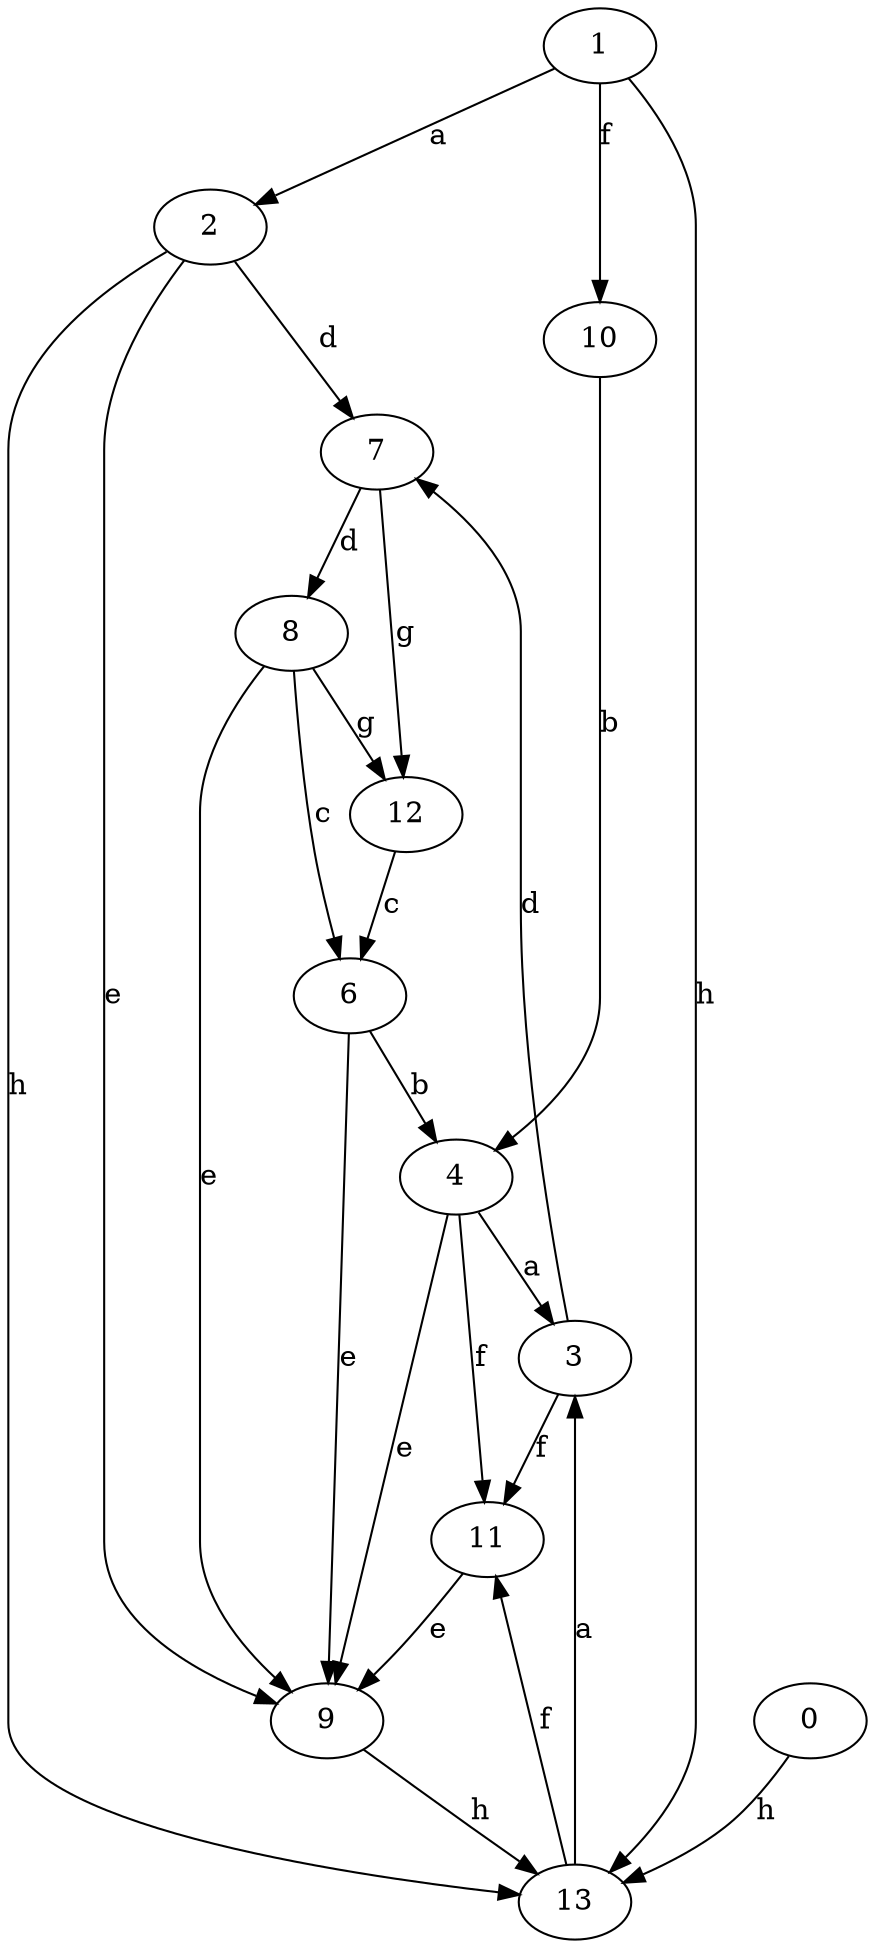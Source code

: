 strict digraph  {
1;
2;
3;
4;
6;
0;
7;
8;
9;
10;
11;
12;
13;
1 -> 2  [label=a];
1 -> 10  [label=f];
1 -> 13  [label=h];
2 -> 7  [label=d];
2 -> 9  [label=e];
2 -> 13  [label=h];
3 -> 7  [label=d];
3 -> 11  [label=f];
4 -> 3  [label=a];
4 -> 9  [label=e];
4 -> 11  [label=f];
6 -> 4  [label=b];
6 -> 9  [label=e];
0 -> 13  [label=h];
7 -> 8  [label=d];
7 -> 12  [label=g];
8 -> 6  [label=c];
8 -> 9  [label=e];
8 -> 12  [label=g];
9 -> 13  [label=h];
10 -> 4  [label=b];
11 -> 9  [label=e];
12 -> 6  [label=c];
13 -> 3  [label=a];
13 -> 11  [label=f];
}
